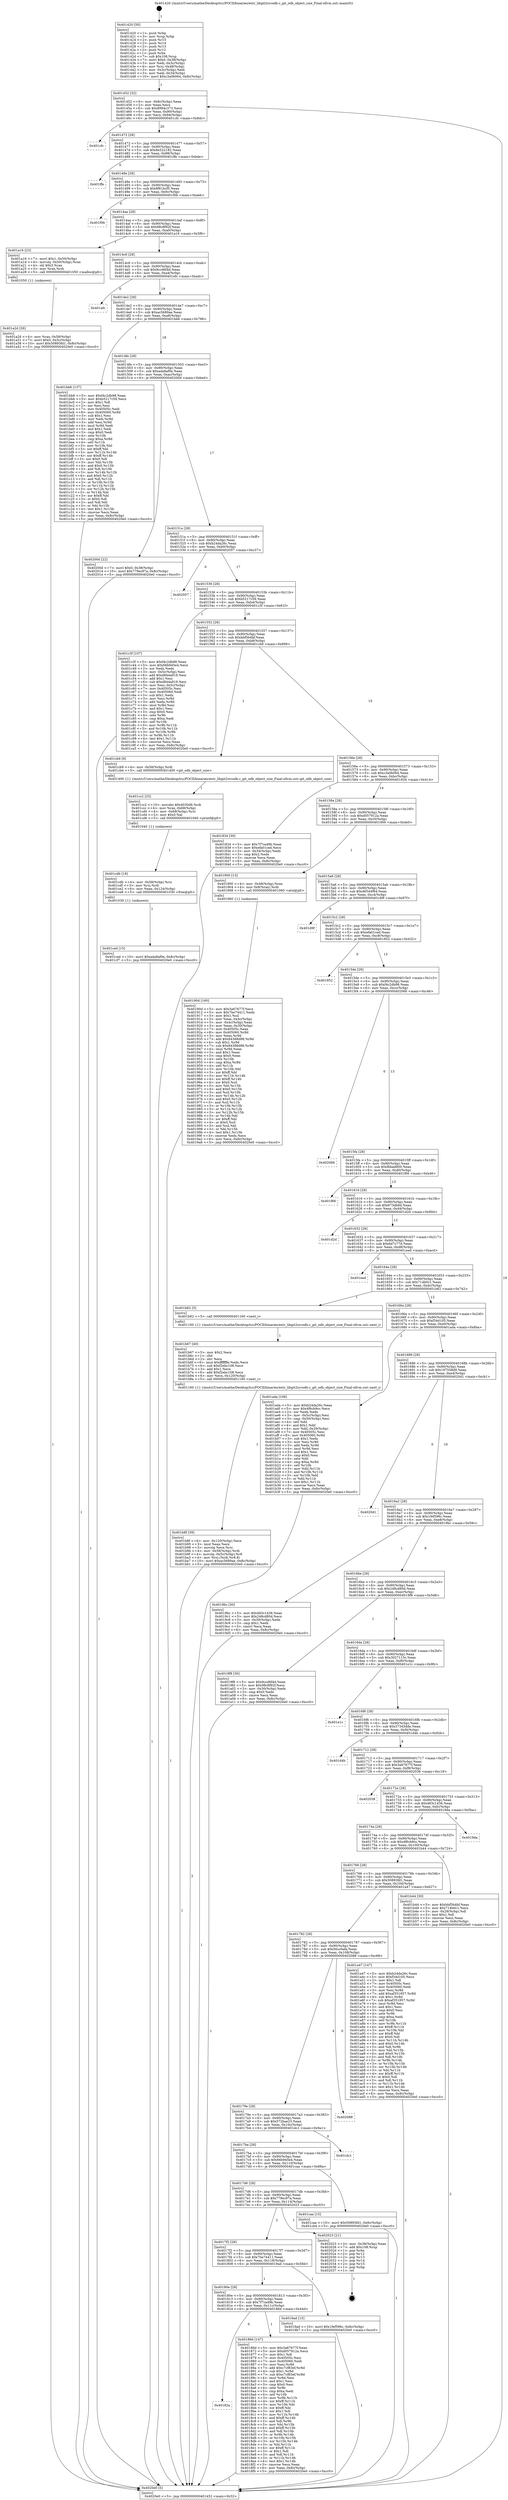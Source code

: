 digraph "0x401420" {
  label = "0x401420 (/mnt/c/Users/mathe/Desktop/tcc/POCII/binaries/extr_libgit2srcodb.c_git_odb_object_size_Final-ollvm.out::main(0))"
  labelloc = "t"
  node[shape=record]

  Entry [label="",width=0.3,height=0.3,shape=circle,fillcolor=black,style=filled]
  "0x401452" [label="{
     0x401452 [32]\l
     | [instrs]\l
     &nbsp;&nbsp;0x401452 \<+6\>: mov -0x8c(%rbp),%eax\l
     &nbsp;&nbsp;0x401458 \<+2\>: mov %eax,%ecx\l
     &nbsp;&nbsp;0x40145a \<+6\>: sub $0x8994c373,%ecx\l
     &nbsp;&nbsp;0x401460 \<+6\>: mov %eax,-0x90(%rbp)\l
     &nbsp;&nbsp;0x401466 \<+6\>: mov %ecx,-0x94(%rbp)\l
     &nbsp;&nbsp;0x40146c \<+6\>: je 0000000000401cfc \<main+0x8dc\>\l
  }"]
  "0x401cfc" [label="{
     0x401cfc\l
  }", style=dashed]
  "0x401472" [label="{
     0x401472 [28]\l
     | [instrs]\l
     &nbsp;&nbsp;0x401472 \<+5\>: jmp 0000000000401477 \<main+0x57\>\l
     &nbsp;&nbsp;0x401477 \<+6\>: mov -0x90(%rbp),%eax\l
     &nbsp;&nbsp;0x40147d \<+5\>: sub $0x8e322182,%eax\l
     &nbsp;&nbsp;0x401482 \<+6\>: mov %eax,-0x98(%rbp)\l
     &nbsp;&nbsp;0x401488 \<+6\>: je 0000000000401ffe \<main+0xbde\>\l
  }"]
  Exit [label="",width=0.3,height=0.3,shape=circle,fillcolor=black,style=filled,peripheries=2]
  "0x401ffe" [label="{
     0x401ffe\l
  }", style=dashed]
  "0x40148e" [label="{
     0x40148e [28]\l
     | [instrs]\l
     &nbsp;&nbsp;0x40148e \<+5\>: jmp 0000000000401493 \<main+0x73\>\l
     &nbsp;&nbsp;0x401493 \<+6\>: mov -0x90(%rbp),%eax\l
     &nbsp;&nbsp;0x401499 \<+5\>: sub $0x8f61bcf5,%eax\l
     &nbsp;&nbsp;0x40149e \<+6\>: mov %eax,-0x9c(%rbp)\l
     &nbsp;&nbsp;0x4014a4 \<+6\>: je 0000000000401f0b \<main+0xaeb\>\l
  }"]
  "0x401ced" [label="{
     0x401ced [15]\l
     | [instrs]\l
     &nbsp;&nbsp;0x401ced \<+10\>: movl $0xada8af0e,-0x8c(%rbp)\l
     &nbsp;&nbsp;0x401cf7 \<+5\>: jmp 00000000004020e0 \<main+0xcc0\>\l
  }"]
  "0x401f0b" [label="{
     0x401f0b\l
  }", style=dashed]
  "0x4014aa" [label="{
     0x4014aa [28]\l
     | [instrs]\l
     &nbsp;&nbsp;0x4014aa \<+5\>: jmp 00000000004014af \<main+0x8f\>\l
     &nbsp;&nbsp;0x4014af \<+6\>: mov -0x90(%rbp),%eax\l
     &nbsp;&nbsp;0x4014b5 \<+5\>: sub $0x98c8f92f,%eax\l
     &nbsp;&nbsp;0x4014ba \<+6\>: mov %eax,-0xa0(%rbp)\l
     &nbsp;&nbsp;0x4014c0 \<+6\>: je 0000000000401a16 \<main+0x5f6\>\l
  }"]
  "0x401cdb" [label="{
     0x401cdb [18]\l
     | [instrs]\l
     &nbsp;&nbsp;0x401cdb \<+4\>: mov -0x58(%rbp),%rsi\l
     &nbsp;&nbsp;0x401cdf \<+3\>: mov %rsi,%rdi\l
     &nbsp;&nbsp;0x401ce2 \<+6\>: mov %eax,-0x124(%rbp)\l
     &nbsp;&nbsp;0x401ce8 \<+5\>: call 0000000000401030 \<free@plt\>\l
     | [calls]\l
     &nbsp;&nbsp;0x401030 \{1\} (unknown)\l
  }"]
  "0x401a16" [label="{
     0x401a16 [23]\l
     | [instrs]\l
     &nbsp;&nbsp;0x401a16 \<+7\>: movl $0x1,-0x50(%rbp)\l
     &nbsp;&nbsp;0x401a1d \<+4\>: movslq -0x50(%rbp),%rax\l
     &nbsp;&nbsp;0x401a21 \<+4\>: shl $0x3,%rax\l
     &nbsp;&nbsp;0x401a25 \<+3\>: mov %rax,%rdi\l
     &nbsp;&nbsp;0x401a28 \<+5\>: call 0000000000401050 \<malloc@plt\>\l
     | [calls]\l
     &nbsp;&nbsp;0x401050 \{1\} (unknown)\l
  }"]
  "0x4014c6" [label="{
     0x4014c6 [28]\l
     | [instrs]\l
     &nbsp;&nbsp;0x4014c6 \<+5\>: jmp 00000000004014cb \<main+0xab\>\l
     &nbsp;&nbsp;0x4014cb \<+6\>: mov -0x90(%rbp),%eax\l
     &nbsp;&nbsp;0x4014d1 \<+5\>: sub $0x9ccd6f4d,%eax\l
     &nbsp;&nbsp;0x4014d6 \<+6\>: mov %eax,-0xa4(%rbp)\l
     &nbsp;&nbsp;0x4014dc \<+6\>: je 0000000000401efc \<main+0xadc\>\l
  }"]
  "0x401cc2" [label="{
     0x401cc2 [25]\l
     | [instrs]\l
     &nbsp;&nbsp;0x401cc2 \<+10\>: movabs $0x4030d6,%rdi\l
     &nbsp;&nbsp;0x401ccc \<+4\>: mov %rax,-0x68(%rbp)\l
     &nbsp;&nbsp;0x401cd0 \<+4\>: mov -0x68(%rbp),%rsi\l
     &nbsp;&nbsp;0x401cd4 \<+2\>: mov $0x0,%al\l
     &nbsp;&nbsp;0x401cd6 \<+5\>: call 0000000000401040 \<printf@plt\>\l
     | [calls]\l
     &nbsp;&nbsp;0x401040 \{1\} (unknown)\l
  }"]
  "0x401efc" [label="{
     0x401efc\l
  }", style=dashed]
  "0x4014e2" [label="{
     0x4014e2 [28]\l
     | [instrs]\l
     &nbsp;&nbsp;0x4014e2 \<+5\>: jmp 00000000004014e7 \<main+0xc7\>\l
     &nbsp;&nbsp;0x4014e7 \<+6\>: mov -0x90(%rbp),%eax\l
     &nbsp;&nbsp;0x4014ed \<+5\>: sub $0xac5689ae,%eax\l
     &nbsp;&nbsp;0x4014f2 \<+6\>: mov %eax,-0xa8(%rbp)\l
     &nbsp;&nbsp;0x4014f8 \<+6\>: je 0000000000401bb6 \<main+0x796\>\l
  }"]
  "0x401b8f" [label="{
     0x401b8f [39]\l
     | [instrs]\l
     &nbsp;&nbsp;0x401b8f \<+6\>: mov -0x120(%rbp),%ecx\l
     &nbsp;&nbsp;0x401b95 \<+3\>: imul %eax,%ecx\l
     &nbsp;&nbsp;0x401b98 \<+3\>: movslq %ecx,%rsi\l
     &nbsp;&nbsp;0x401b9b \<+4\>: mov -0x58(%rbp),%rdi\l
     &nbsp;&nbsp;0x401b9f \<+4\>: movslq -0x5c(%rbp),%r8\l
     &nbsp;&nbsp;0x401ba3 \<+4\>: mov %rsi,(%rdi,%r8,8)\l
     &nbsp;&nbsp;0x401ba7 \<+10\>: movl $0xac5689ae,-0x8c(%rbp)\l
     &nbsp;&nbsp;0x401bb1 \<+5\>: jmp 00000000004020e0 \<main+0xcc0\>\l
  }"]
  "0x401bb6" [label="{
     0x401bb6 [137]\l
     | [instrs]\l
     &nbsp;&nbsp;0x401bb6 \<+5\>: mov $0xf4c2db98,%eax\l
     &nbsp;&nbsp;0x401bbb \<+5\>: mov $0xb5217c59,%ecx\l
     &nbsp;&nbsp;0x401bc0 \<+2\>: mov $0x1,%dl\l
     &nbsp;&nbsp;0x401bc2 \<+2\>: xor %esi,%esi\l
     &nbsp;&nbsp;0x401bc4 \<+7\>: mov 0x40505c,%edi\l
     &nbsp;&nbsp;0x401bcb \<+8\>: mov 0x405060,%r8d\l
     &nbsp;&nbsp;0x401bd3 \<+3\>: sub $0x1,%esi\l
     &nbsp;&nbsp;0x401bd6 \<+3\>: mov %edi,%r9d\l
     &nbsp;&nbsp;0x401bd9 \<+3\>: add %esi,%r9d\l
     &nbsp;&nbsp;0x401bdc \<+4\>: imul %r9d,%edi\l
     &nbsp;&nbsp;0x401be0 \<+3\>: and $0x1,%edi\l
     &nbsp;&nbsp;0x401be3 \<+3\>: cmp $0x0,%edi\l
     &nbsp;&nbsp;0x401be6 \<+4\>: sete %r10b\l
     &nbsp;&nbsp;0x401bea \<+4\>: cmp $0xa,%r8d\l
     &nbsp;&nbsp;0x401bee \<+4\>: setl %r11b\l
     &nbsp;&nbsp;0x401bf2 \<+3\>: mov %r10b,%bl\l
     &nbsp;&nbsp;0x401bf5 \<+3\>: xor $0xff,%bl\l
     &nbsp;&nbsp;0x401bf8 \<+3\>: mov %r11b,%r14b\l
     &nbsp;&nbsp;0x401bfb \<+4\>: xor $0xff,%r14b\l
     &nbsp;&nbsp;0x401bff \<+3\>: xor $0x0,%dl\l
     &nbsp;&nbsp;0x401c02 \<+3\>: mov %bl,%r15b\l
     &nbsp;&nbsp;0x401c05 \<+4\>: and $0x0,%r15b\l
     &nbsp;&nbsp;0x401c09 \<+3\>: and %dl,%r10b\l
     &nbsp;&nbsp;0x401c0c \<+3\>: mov %r14b,%r12b\l
     &nbsp;&nbsp;0x401c0f \<+4\>: and $0x0,%r12b\l
     &nbsp;&nbsp;0x401c13 \<+3\>: and %dl,%r11b\l
     &nbsp;&nbsp;0x401c16 \<+3\>: or %r10b,%r15b\l
     &nbsp;&nbsp;0x401c19 \<+3\>: or %r11b,%r12b\l
     &nbsp;&nbsp;0x401c1c \<+3\>: xor %r12b,%r15b\l
     &nbsp;&nbsp;0x401c1f \<+3\>: or %r14b,%bl\l
     &nbsp;&nbsp;0x401c22 \<+3\>: xor $0xff,%bl\l
     &nbsp;&nbsp;0x401c25 \<+3\>: or $0x0,%dl\l
     &nbsp;&nbsp;0x401c28 \<+2\>: and %dl,%bl\l
     &nbsp;&nbsp;0x401c2a \<+3\>: or %bl,%r15b\l
     &nbsp;&nbsp;0x401c2d \<+4\>: test $0x1,%r15b\l
     &nbsp;&nbsp;0x401c31 \<+3\>: cmovne %ecx,%eax\l
     &nbsp;&nbsp;0x401c34 \<+6\>: mov %eax,-0x8c(%rbp)\l
     &nbsp;&nbsp;0x401c3a \<+5\>: jmp 00000000004020e0 \<main+0xcc0\>\l
  }"]
  "0x4014fe" [label="{
     0x4014fe [28]\l
     | [instrs]\l
     &nbsp;&nbsp;0x4014fe \<+5\>: jmp 0000000000401503 \<main+0xe3\>\l
     &nbsp;&nbsp;0x401503 \<+6\>: mov -0x90(%rbp),%eax\l
     &nbsp;&nbsp;0x401509 \<+5\>: sub $0xada8af0e,%eax\l
     &nbsp;&nbsp;0x40150e \<+6\>: mov %eax,-0xac(%rbp)\l
     &nbsp;&nbsp;0x401514 \<+6\>: je 000000000040200d \<main+0xbed\>\l
  }"]
  "0x401b67" [label="{
     0x401b67 [40]\l
     | [instrs]\l
     &nbsp;&nbsp;0x401b67 \<+5\>: mov $0x2,%ecx\l
     &nbsp;&nbsp;0x401b6c \<+1\>: cltd\l
     &nbsp;&nbsp;0x401b6d \<+2\>: idiv %ecx\l
     &nbsp;&nbsp;0x401b6f \<+6\>: imul $0xfffffffe,%edx,%ecx\l
     &nbsp;&nbsp;0x401b75 \<+6\>: sub $0xf2ebc108,%ecx\l
     &nbsp;&nbsp;0x401b7b \<+3\>: add $0x1,%ecx\l
     &nbsp;&nbsp;0x401b7e \<+6\>: add $0xf2ebc108,%ecx\l
     &nbsp;&nbsp;0x401b84 \<+6\>: mov %ecx,-0x120(%rbp)\l
     &nbsp;&nbsp;0x401b8a \<+5\>: call 0000000000401160 \<next_i\>\l
     | [calls]\l
     &nbsp;&nbsp;0x401160 \{1\} (/mnt/c/Users/mathe/Desktop/tcc/POCII/binaries/extr_libgit2srcodb.c_git_odb_object_size_Final-ollvm.out::next_i)\l
  }"]
  "0x40200d" [label="{
     0x40200d [22]\l
     | [instrs]\l
     &nbsp;&nbsp;0x40200d \<+7\>: movl $0x0,-0x38(%rbp)\l
     &nbsp;&nbsp;0x402014 \<+10\>: movl $0x779ec97a,-0x8c(%rbp)\l
     &nbsp;&nbsp;0x40201e \<+5\>: jmp 00000000004020e0 \<main+0xcc0\>\l
  }"]
  "0x40151a" [label="{
     0x40151a [28]\l
     | [instrs]\l
     &nbsp;&nbsp;0x40151a \<+5\>: jmp 000000000040151f \<main+0xff\>\l
     &nbsp;&nbsp;0x40151f \<+6\>: mov -0x90(%rbp),%eax\l
     &nbsp;&nbsp;0x401525 \<+5\>: sub $0xb24da26c,%eax\l
     &nbsp;&nbsp;0x40152a \<+6\>: mov %eax,-0xb0(%rbp)\l
     &nbsp;&nbsp;0x401530 \<+6\>: je 0000000000402057 \<main+0xc37\>\l
  }"]
  "0x401a2d" [label="{
     0x401a2d [26]\l
     | [instrs]\l
     &nbsp;&nbsp;0x401a2d \<+4\>: mov %rax,-0x58(%rbp)\l
     &nbsp;&nbsp;0x401a31 \<+7\>: movl $0x0,-0x5c(%rbp)\l
     &nbsp;&nbsp;0x401a38 \<+10\>: movl $0x50893fd1,-0x8c(%rbp)\l
     &nbsp;&nbsp;0x401a42 \<+5\>: jmp 00000000004020e0 \<main+0xcc0\>\l
  }"]
  "0x402057" [label="{
     0x402057\l
  }", style=dashed]
  "0x401536" [label="{
     0x401536 [28]\l
     | [instrs]\l
     &nbsp;&nbsp;0x401536 \<+5\>: jmp 000000000040153b \<main+0x11b\>\l
     &nbsp;&nbsp;0x40153b \<+6\>: mov -0x90(%rbp),%eax\l
     &nbsp;&nbsp;0x401541 \<+5\>: sub $0xb5217c59,%eax\l
     &nbsp;&nbsp;0x401546 \<+6\>: mov %eax,-0xb4(%rbp)\l
     &nbsp;&nbsp;0x40154c \<+6\>: je 0000000000401c3f \<main+0x81f\>\l
  }"]
  "0x40190d" [label="{
     0x40190d [160]\l
     | [instrs]\l
     &nbsp;&nbsp;0x40190d \<+5\>: mov $0x3a67677f,%ecx\l
     &nbsp;&nbsp;0x401912 \<+5\>: mov $0x7be74411,%edx\l
     &nbsp;&nbsp;0x401917 \<+3\>: mov $0x1,%sil\l
     &nbsp;&nbsp;0x40191a \<+3\>: mov %eax,-0x4c(%rbp)\l
     &nbsp;&nbsp;0x40191d \<+3\>: mov -0x4c(%rbp),%eax\l
     &nbsp;&nbsp;0x401920 \<+3\>: mov %eax,-0x30(%rbp)\l
     &nbsp;&nbsp;0x401923 \<+7\>: mov 0x40505c,%eax\l
     &nbsp;&nbsp;0x40192a \<+8\>: mov 0x405060,%r8d\l
     &nbsp;&nbsp;0x401932 \<+3\>: mov %eax,%r9d\l
     &nbsp;&nbsp;0x401935 \<+7\>: add $0x84388d88,%r9d\l
     &nbsp;&nbsp;0x40193c \<+4\>: sub $0x1,%r9d\l
     &nbsp;&nbsp;0x401940 \<+7\>: sub $0x84388d88,%r9d\l
     &nbsp;&nbsp;0x401947 \<+4\>: imul %r9d,%eax\l
     &nbsp;&nbsp;0x40194b \<+3\>: and $0x1,%eax\l
     &nbsp;&nbsp;0x40194e \<+3\>: cmp $0x0,%eax\l
     &nbsp;&nbsp;0x401951 \<+4\>: sete %r10b\l
     &nbsp;&nbsp;0x401955 \<+4\>: cmp $0xa,%r8d\l
     &nbsp;&nbsp;0x401959 \<+4\>: setl %r11b\l
     &nbsp;&nbsp;0x40195d \<+3\>: mov %r10b,%bl\l
     &nbsp;&nbsp;0x401960 \<+3\>: xor $0xff,%bl\l
     &nbsp;&nbsp;0x401963 \<+3\>: mov %r11b,%r14b\l
     &nbsp;&nbsp;0x401966 \<+4\>: xor $0xff,%r14b\l
     &nbsp;&nbsp;0x40196a \<+4\>: xor $0x0,%sil\l
     &nbsp;&nbsp;0x40196e \<+3\>: mov %bl,%r15b\l
     &nbsp;&nbsp;0x401971 \<+4\>: and $0x0,%r15b\l
     &nbsp;&nbsp;0x401975 \<+3\>: and %sil,%r10b\l
     &nbsp;&nbsp;0x401978 \<+3\>: mov %r14b,%r12b\l
     &nbsp;&nbsp;0x40197b \<+4\>: and $0x0,%r12b\l
     &nbsp;&nbsp;0x40197f \<+3\>: and %sil,%r11b\l
     &nbsp;&nbsp;0x401982 \<+3\>: or %r10b,%r15b\l
     &nbsp;&nbsp;0x401985 \<+3\>: or %r11b,%r12b\l
     &nbsp;&nbsp;0x401988 \<+3\>: xor %r12b,%r15b\l
     &nbsp;&nbsp;0x40198b \<+3\>: or %r14b,%bl\l
     &nbsp;&nbsp;0x40198e \<+3\>: xor $0xff,%bl\l
     &nbsp;&nbsp;0x401991 \<+4\>: or $0x0,%sil\l
     &nbsp;&nbsp;0x401995 \<+3\>: and %sil,%bl\l
     &nbsp;&nbsp;0x401998 \<+3\>: or %bl,%r15b\l
     &nbsp;&nbsp;0x40199b \<+4\>: test $0x1,%r15b\l
     &nbsp;&nbsp;0x40199f \<+3\>: cmovne %edx,%ecx\l
     &nbsp;&nbsp;0x4019a2 \<+6\>: mov %ecx,-0x8c(%rbp)\l
     &nbsp;&nbsp;0x4019a8 \<+5\>: jmp 00000000004020e0 \<main+0xcc0\>\l
  }"]
  "0x401c3f" [label="{
     0x401c3f [107]\l
     | [instrs]\l
     &nbsp;&nbsp;0x401c3f \<+5\>: mov $0xf4c2db98,%eax\l
     &nbsp;&nbsp;0x401c44 \<+5\>: mov $0x66b945e4,%ecx\l
     &nbsp;&nbsp;0x401c49 \<+2\>: xor %edx,%edx\l
     &nbsp;&nbsp;0x401c4b \<+3\>: mov -0x5c(%rbp),%esi\l
     &nbsp;&nbsp;0x401c4e \<+6\>: add $0xd844a919,%esi\l
     &nbsp;&nbsp;0x401c54 \<+3\>: add $0x1,%esi\l
     &nbsp;&nbsp;0x401c57 \<+6\>: sub $0xd844a919,%esi\l
     &nbsp;&nbsp;0x401c5d \<+3\>: mov %esi,-0x5c(%rbp)\l
     &nbsp;&nbsp;0x401c60 \<+7\>: mov 0x40505c,%esi\l
     &nbsp;&nbsp;0x401c67 \<+7\>: mov 0x405060,%edi\l
     &nbsp;&nbsp;0x401c6e \<+3\>: sub $0x1,%edx\l
     &nbsp;&nbsp;0x401c71 \<+3\>: mov %esi,%r8d\l
     &nbsp;&nbsp;0x401c74 \<+3\>: add %edx,%r8d\l
     &nbsp;&nbsp;0x401c77 \<+4\>: imul %r8d,%esi\l
     &nbsp;&nbsp;0x401c7b \<+3\>: and $0x1,%esi\l
     &nbsp;&nbsp;0x401c7e \<+3\>: cmp $0x0,%esi\l
     &nbsp;&nbsp;0x401c81 \<+4\>: sete %r9b\l
     &nbsp;&nbsp;0x401c85 \<+3\>: cmp $0xa,%edi\l
     &nbsp;&nbsp;0x401c88 \<+4\>: setl %r10b\l
     &nbsp;&nbsp;0x401c8c \<+3\>: mov %r9b,%r11b\l
     &nbsp;&nbsp;0x401c8f \<+3\>: and %r10b,%r11b\l
     &nbsp;&nbsp;0x401c92 \<+3\>: xor %r10b,%r9b\l
     &nbsp;&nbsp;0x401c95 \<+3\>: or %r9b,%r11b\l
     &nbsp;&nbsp;0x401c98 \<+4\>: test $0x1,%r11b\l
     &nbsp;&nbsp;0x401c9c \<+3\>: cmovne %ecx,%eax\l
     &nbsp;&nbsp;0x401c9f \<+6\>: mov %eax,-0x8c(%rbp)\l
     &nbsp;&nbsp;0x401ca5 \<+5\>: jmp 00000000004020e0 \<main+0xcc0\>\l
  }"]
  "0x401552" [label="{
     0x401552 [28]\l
     | [instrs]\l
     &nbsp;&nbsp;0x401552 \<+5\>: jmp 0000000000401557 \<main+0x137\>\l
     &nbsp;&nbsp;0x401557 \<+6\>: mov -0x90(%rbp),%eax\l
     &nbsp;&nbsp;0x40155d \<+5\>: sub $0xbbf5b4bf,%eax\l
     &nbsp;&nbsp;0x401562 \<+6\>: mov %eax,-0xb8(%rbp)\l
     &nbsp;&nbsp;0x401568 \<+6\>: je 0000000000401cb9 \<main+0x899\>\l
  }"]
  "0x40182a" [label="{
     0x40182a\l
  }", style=dashed]
  "0x401cb9" [label="{
     0x401cb9 [9]\l
     | [instrs]\l
     &nbsp;&nbsp;0x401cb9 \<+4\>: mov -0x58(%rbp),%rdi\l
     &nbsp;&nbsp;0x401cbd \<+5\>: call 0000000000401400 \<git_odb_object_size\>\l
     | [calls]\l
     &nbsp;&nbsp;0x401400 \{1\} (/mnt/c/Users/mathe/Desktop/tcc/POCII/binaries/extr_libgit2srcodb.c_git_odb_object_size_Final-ollvm.out::git_odb_object_size)\l
  }"]
  "0x40156e" [label="{
     0x40156e [28]\l
     | [instrs]\l
     &nbsp;&nbsp;0x40156e \<+5\>: jmp 0000000000401573 \<main+0x153\>\l
     &nbsp;&nbsp;0x401573 \<+6\>: mov -0x90(%rbp),%eax\l
     &nbsp;&nbsp;0x401579 \<+5\>: sub $0xc3a0b064,%eax\l
     &nbsp;&nbsp;0x40157e \<+6\>: mov %eax,-0xbc(%rbp)\l
     &nbsp;&nbsp;0x401584 \<+6\>: je 0000000000401834 \<main+0x414\>\l
  }"]
  "0x40186d" [label="{
     0x40186d [147]\l
     | [instrs]\l
     &nbsp;&nbsp;0x40186d \<+5\>: mov $0x3a67677f,%eax\l
     &nbsp;&nbsp;0x401872 \<+5\>: mov $0xd057912a,%ecx\l
     &nbsp;&nbsp;0x401877 \<+2\>: mov $0x1,%dl\l
     &nbsp;&nbsp;0x401879 \<+7\>: mov 0x40505c,%esi\l
     &nbsp;&nbsp;0x401880 \<+7\>: mov 0x405060,%edi\l
     &nbsp;&nbsp;0x401887 \<+3\>: mov %esi,%r8d\l
     &nbsp;&nbsp;0x40188a \<+7\>: add $0xc7cf83ef,%r8d\l
     &nbsp;&nbsp;0x401891 \<+4\>: sub $0x1,%r8d\l
     &nbsp;&nbsp;0x401895 \<+7\>: sub $0xc7cf83ef,%r8d\l
     &nbsp;&nbsp;0x40189c \<+4\>: imul %r8d,%esi\l
     &nbsp;&nbsp;0x4018a0 \<+3\>: and $0x1,%esi\l
     &nbsp;&nbsp;0x4018a3 \<+3\>: cmp $0x0,%esi\l
     &nbsp;&nbsp;0x4018a6 \<+4\>: sete %r9b\l
     &nbsp;&nbsp;0x4018aa \<+3\>: cmp $0xa,%edi\l
     &nbsp;&nbsp;0x4018ad \<+4\>: setl %r10b\l
     &nbsp;&nbsp;0x4018b1 \<+3\>: mov %r9b,%r11b\l
     &nbsp;&nbsp;0x4018b4 \<+4\>: xor $0xff,%r11b\l
     &nbsp;&nbsp;0x4018b8 \<+3\>: mov %r10b,%bl\l
     &nbsp;&nbsp;0x4018bb \<+3\>: xor $0xff,%bl\l
     &nbsp;&nbsp;0x4018be \<+3\>: xor $0x1,%dl\l
     &nbsp;&nbsp;0x4018c1 \<+3\>: mov %r11b,%r14b\l
     &nbsp;&nbsp;0x4018c4 \<+4\>: and $0xff,%r14b\l
     &nbsp;&nbsp;0x4018c8 \<+3\>: and %dl,%r9b\l
     &nbsp;&nbsp;0x4018cb \<+3\>: mov %bl,%r15b\l
     &nbsp;&nbsp;0x4018ce \<+4\>: and $0xff,%r15b\l
     &nbsp;&nbsp;0x4018d2 \<+3\>: and %dl,%r10b\l
     &nbsp;&nbsp;0x4018d5 \<+3\>: or %r9b,%r14b\l
     &nbsp;&nbsp;0x4018d8 \<+3\>: or %r10b,%r15b\l
     &nbsp;&nbsp;0x4018db \<+3\>: xor %r15b,%r14b\l
     &nbsp;&nbsp;0x4018de \<+3\>: or %bl,%r11b\l
     &nbsp;&nbsp;0x4018e1 \<+4\>: xor $0xff,%r11b\l
     &nbsp;&nbsp;0x4018e5 \<+3\>: or $0x1,%dl\l
     &nbsp;&nbsp;0x4018e8 \<+3\>: and %dl,%r11b\l
     &nbsp;&nbsp;0x4018eb \<+3\>: or %r11b,%r14b\l
     &nbsp;&nbsp;0x4018ee \<+4\>: test $0x1,%r14b\l
     &nbsp;&nbsp;0x4018f2 \<+3\>: cmovne %ecx,%eax\l
     &nbsp;&nbsp;0x4018f5 \<+6\>: mov %eax,-0x8c(%rbp)\l
     &nbsp;&nbsp;0x4018fb \<+5\>: jmp 00000000004020e0 \<main+0xcc0\>\l
  }"]
  "0x401834" [label="{
     0x401834 [30]\l
     | [instrs]\l
     &nbsp;&nbsp;0x401834 \<+5\>: mov $0x7f7ca49b,%eax\l
     &nbsp;&nbsp;0x401839 \<+5\>: mov $0xefa01ced,%ecx\l
     &nbsp;&nbsp;0x40183e \<+3\>: mov -0x34(%rbp),%edx\l
     &nbsp;&nbsp;0x401841 \<+3\>: cmp $0x2,%edx\l
     &nbsp;&nbsp;0x401844 \<+3\>: cmovne %ecx,%eax\l
     &nbsp;&nbsp;0x401847 \<+6\>: mov %eax,-0x8c(%rbp)\l
     &nbsp;&nbsp;0x40184d \<+5\>: jmp 00000000004020e0 \<main+0xcc0\>\l
  }"]
  "0x40158a" [label="{
     0x40158a [28]\l
     | [instrs]\l
     &nbsp;&nbsp;0x40158a \<+5\>: jmp 000000000040158f \<main+0x16f\>\l
     &nbsp;&nbsp;0x40158f \<+6\>: mov -0x90(%rbp),%eax\l
     &nbsp;&nbsp;0x401595 \<+5\>: sub $0xd057912a,%eax\l
     &nbsp;&nbsp;0x40159a \<+6\>: mov %eax,-0xc0(%rbp)\l
     &nbsp;&nbsp;0x4015a0 \<+6\>: je 0000000000401900 \<main+0x4e0\>\l
  }"]
  "0x4020e0" [label="{
     0x4020e0 [5]\l
     | [instrs]\l
     &nbsp;&nbsp;0x4020e0 \<+5\>: jmp 0000000000401452 \<main+0x32\>\l
  }"]
  "0x401420" [label="{
     0x401420 [50]\l
     | [instrs]\l
     &nbsp;&nbsp;0x401420 \<+1\>: push %rbp\l
     &nbsp;&nbsp;0x401421 \<+3\>: mov %rsp,%rbp\l
     &nbsp;&nbsp;0x401424 \<+2\>: push %r15\l
     &nbsp;&nbsp;0x401426 \<+2\>: push %r14\l
     &nbsp;&nbsp;0x401428 \<+2\>: push %r13\l
     &nbsp;&nbsp;0x40142a \<+2\>: push %r12\l
     &nbsp;&nbsp;0x40142c \<+1\>: push %rbx\l
     &nbsp;&nbsp;0x40142d \<+7\>: sub $0x108,%rsp\l
     &nbsp;&nbsp;0x401434 \<+7\>: movl $0x0,-0x38(%rbp)\l
     &nbsp;&nbsp;0x40143b \<+3\>: mov %edi,-0x3c(%rbp)\l
     &nbsp;&nbsp;0x40143e \<+4\>: mov %rsi,-0x48(%rbp)\l
     &nbsp;&nbsp;0x401442 \<+3\>: mov -0x3c(%rbp),%edi\l
     &nbsp;&nbsp;0x401445 \<+3\>: mov %edi,-0x34(%rbp)\l
     &nbsp;&nbsp;0x401448 \<+10\>: movl $0xc3a0b064,-0x8c(%rbp)\l
  }"]
  "0x40180e" [label="{
     0x40180e [28]\l
     | [instrs]\l
     &nbsp;&nbsp;0x40180e \<+5\>: jmp 0000000000401813 \<main+0x3f3\>\l
     &nbsp;&nbsp;0x401813 \<+6\>: mov -0x90(%rbp),%eax\l
     &nbsp;&nbsp;0x401819 \<+5\>: sub $0x7f7ca49b,%eax\l
     &nbsp;&nbsp;0x40181e \<+6\>: mov %eax,-0x11c(%rbp)\l
     &nbsp;&nbsp;0x401824 \<+6\>: je 000000000040186d \<main+0x44d\>\l
  }"]
  "0x401900" [label="{
     0x401900 [13]\l
     | [instrs]\l
     &nbsp;&nbsp;0x401900 \<+4\>: mov -0x48(%rbp),%rax\l
     &nbsp;&nbsp;0x401904 \<+4\>: mov 0x8(%rax),%rdi\l
     &nbsp;&nbsp;0x401908 \<+5\>: call 0000000000401060 \<atoi@plt\>\l
     | [calls]\l
     &nbsp;&nbsp;0x401060 \{1\} (unknown)\l
  }"]
  "0x4015a6" [label="{
     0x4015a6 [28]\l
     | [instrs]\l
     &nbsp;&nbsp;0x4015a6 \<+5\>: jmp 00000000004015ab \<main+0x18b\>\l
     &nbsp;&nbsp;0x4015ab \<+6\>: mov -0x90(%rbp),%eax\l
     &nbsp;&nbsp;0x4015b1 \<+5\>: sub $0xd6544f84,%eax\l
     &nbsp;&nbsp;0x4015b6 \<+6\>: mov %eax,-0xc4(%rbp)\l
     &nbsp;&nbsp;0x4015bc \<+6\>: je 0000000000401d9f \<main+0x97f\>\l
  }"]
  "0x4019ad" [label="{
     0x4019ad [15]\l
     | [instrs]\l
     &nbsp;&nbsp;0x4019ad \<+10\>: movl $0x1fef596c,-0x8c(%rbp)\l
     &nbsp;&nbsp;0x4019b7 \<+5\>: jmp 00000000004020e0 \<main+0xcc0\>\l
  }"]
  "0x401d9f" [label="{
     0x401d9f\l
  }", style=dashed]
  "0x4015c2" [label="{
     0x4015c2 [28]\l
     | [instrs]\l
     &nbsp;&nbsp;0x4015c2 \<+5\>: jmp 00000000004015c7 \<main+0x1a7\>\l
     &nbsp;&nbsp;0x4015c7 \<+6\>: mov -0x90(%rbp),%eax\l
     &nbsp;&nbsp;0x4015cd \<+5\>: sub $0xefa01ced,%eax\l
     &nbsp;&nbsp;0x4015d2 \<+6\>: mov %eax,-0xc8(%rbp)\l
     &nbsp;&nbsp;0x4015d8 \<+6\>: je 0000000000401852 \<main+0x432\>\l
  }"]
  "0x4017f2" [label="{
     0x4017f2 [28]\l
     | [instrs]\l
     &nbsp;&nbsp;0x4017f2 \<+5\>: jmp 00000000004017f7 \<main+0x3d7\>\l
     &nbsp;&nbsp;0x4017f7 \<+6\>: mov -0x90(%rbp),%eax\l
     &nbsp;&nbsp;0x4017fd \<+5\>: sub $0x7be74411,%eax\l
     &nbsp;&nbsp;0x401802 \<+6\>: mov %eax,-0x118(%rbp)\l
     &nbsp;&nbsp;0x401808 \<+6\>: je 00000000004019ad \<main+0x58d\>\l
  }"]
  "0x401852" [label="{
     0x401852\l
  }", style=dashed]
  "0x4015de" [label="{
     0x4015de [28]\l
     | [instrs]\l
     &nbsp;&nbsp;0x4015de \<+5\>: jmp 00000000004015e3 \<main+0x1c3\>\l
     &nbsp;&nbsp;0x4015e3 \<+6\>: mov -0x90(%rbp),%eax\l
     &nbsp;&nbsp;0x4015e9 \<+5\>: sub $0xf4c2db98,%eax\l
     &nbsp;&nbsp;0x4015ee \<+6\>: mov %eax,-0xcc(%rbp)\l
     &nbsp;&nbsp;0x4015f4 \<+6\>: je 0000000000402066 \<main+0xc46\>\l
  }"]
  "0x402023" [label="{
     0x402023 [21]\l
     | [instrs]\l
     &nbsp;&nbsp;0x402023 \<+3\>: mov -0x38(%rbp),%eax\l
     &nbsp;&nbsp;0x402026 \<+7\>: add $0x108,%rsp\l
     &nbsp;&nbsp;0x40202d \<+1\>: pop %rbx\l
     &nbsp;&nbsp;0x40202e \<+2\>: pop %r12\l
     &nbsp;&nbsp;0x402030 \<+2\>: pop %r13\l
     &nbsp;&nbsp;0x402032 \<+2\>: pop %r14\l
     &nbsp;&nbsp;0x402034 \<+2\>: pop %r15\l
     &nbsp;&nbsp;0x402036 \<+1\>: pop %rbp\l
     &nbsp;&nbsp;0x402037 \<+1\>: ret\l
  }"]
  "0x402066" [label="{
     0x402066\l
  }", style=dashed]
  "0x4015fa" [label="{
     0x4015fa [28]\l
     | [instrs]\l
     &nbsp;&nbsp;0x4015fa \<+5\>: jmp 00000000004015ff \<main+0x1df\>\l
     &nbsp;&nbsp;0x4015ff \<+6\>: mov -0x90(%rbp),%eax\l
     &nbsp;&nbsp;0x401605 \<+5\>: sub $0xfbbad800,%eax\l
     &nbsp;&nbsp;0x40160a \<+6\>: mov %eax,-0xd0(%rbp)\l
     &nbsp;&nbsp;0x401610 \<+6\>: je 0000000000401f66 \<main+0xb46\>\l
  }"]
  "0x4017d6" [label="{
     0x4017d6 [28]\l
     | [instrs]\l
     &nbsp;&nbsp;0x4017d6 \<+5\>: jmp 00000000004017db \<main+0x3bb\>\l
     &nbsp;&nbsp;0x4017db \<+6\>: mov -0x90(%rbp),%eax\l
     &nbsp;&nbsp;0x4017e1 \<+5\>: sub $0x779ec97a,%eax\l
     &nbsp;&nbsp;0x4017e6 \<+6\>: mov %eax,-0x114(%rbp)\l
     &nbsp;&nbsp;0x4017ec \<+6\>: je 0000000000402023 \<main+0xc03\>\l
  }"]
  "0x401f66" [label="{
     0x401f66\l
  }", style=dashed]
  "0x401616" [label="{
     0x401616 [28]\l
     | [instrs]\l
     &nbsp;&nbsp;0x401616 \<+5\>: jmp 000000000040161b \<main+0x1fb\>\l
     &nbsp;&nbsp;0x40161b \<+6\>: mov -0x90(%rbp),%eax\l
     &nbsp;&nbsp;0x401621 \<+5\>: sub $0x673db6d,%eax\l
     &nbsp;&nbsp;0x401626 \<+6\>: mov %eax,-0xd4(%rbp)\l
     &nbsp;&nbsp;0x40162c \<+6\>: je 0000000000401d2d \<main+0x90d\>\l
  }"]
  "0x401caa" [label="{
     0x401caa [15]\l
     | [instrs]\l
     &nbsp;&nbsp;0x401caa \<+10\>: movl $0x50893fd1,-0x8c(%rbp)\l
     &nbsp;&nbsp;0x401cb4 \<+5\>: jmp 00000000004020e0 \<main+0xcc0\>\l
  }"]
  "0x401d2d" [label="{
     0x401d2d\l
  }", style=dashed]
  "0x401632" [label="{
     0x401632 [28]\l
     | [instrs]\l
     &nbsp;&nbsp;0x401632 \<+5\>: jmp 0000000000401637 \<main+0x217\>\l
     &nbsp;&nbsp;0x401637 \<+6\>: mov -0x90(%rbp),%eax\l
     &nbsp;&nbsp;0x40163d \<+5\>: sub $0x6d7c77d,%eax\l
     &nbsp;&nbsp;0x401642 \<+6\>: mov %eax,-0xd8(%rbp)\l
     &nbsp;&nbsp;0x401648 \<+6\>: je 0000000000401eed \<main+0xacd\>\l
  }"]
  "0x4017ba" [label="{
     0x4017ba [28]\l
     | [instrs]\l
     &nbsp;&nbsp;0x4017ba \<+5\>: jmp 00000000004017bf \<main+0x39f\>\l
     &nbsp;&nbsp;0x4017bf \<+6\>: mov -0x90(%rbp),%eax\l
     &nbsp;&nbsp;0x4017c5 \<+5\>: sub $0x66b945e4,%eax\l
     &nbsp;&nbsp;0x4017ca \<+6\>: mov %eax,-0x110(%rbp)\l
     &nbsp;&nbsp;0x4017d0 \<+6\>: je 0000000000401caa \<main+0x88a\>\l
  }"]
  "0x401eed" [label="{
     0x401eed\l
  }", style=dashed]
  "0x40164e" [label="{
     0x40164e [28]\l
     | [instrs]\l
     &nbsp;&nbsp;0x40164e \<+5\>: jmp 0000000000401653 \<main+0x233\>\l
     &nbsp;&nbsp;0x401653 \<+6\>: mov -0x90(%rbp),%eax\l
     &nbsp;&nbsp;0x401659 \<+5\>: sub $0x714b0c1,%eax\l
     &nbsp;&nbsp;0x40165e \<+6\>: mov %eax,-0xdc(%rbp)\l
     &nbsp;&nbsp;0x401664 \<+6\>: je 0000000000401b62 \<main+0x742\>\l
  }"]
  "0x401dc1" [label="{
     0x401dc1\l
  }", style=dashed]
  "0x401b62" [label="{
     0x401b62 [5]\l
     | [instrs]\l
     &nbsp;&nbsp;0x401b62 \<+5\>: call 0000000000401160 \<next_i\>\l
     | [calls]\l
     &nbsp;&nbsp;0x401160 \{1\} (/mnt/c/Users/mathe/Desktop/tcc/POCII/binaries/extr_libgit2srcodb.c_git_odb_object_size_Final-ollvm.out::next_i)\l
  }"]
  "0x40166a" [label="{
     0x40166a [28]\l
     | [instrs]\l
     &nbsp;&nbsp;0x40166a \<+5\>: jmp 000000000040166f \<main+0x24f\>\l
     &nbsp;&nbsp;0x40166f \<+6\>: mov -0x90(%rbp),%eax\l
     &nbsp;&nbsp;0x401675 \<+5\>: sub $0xf34d105,%eax\l
     &nbsp;&nbsp;0x40167a \<+6\>: mov %eax,-0xe0(%rbp)\l
     &nbsp;&nbsp;0x401680 \<+6\>: je 0000000000401ada \<main+0x6ba\>\l
  }"]
  "0x40179e" [label="{
     0x40179e [28]\l
     | [instrs]\l
     &nbsp;&nbsp;0x40179e \<+5\>: jmp 00000000004017a3 \<main+0x383\>\l
     &nbsp;&nbsp;0x4017a3 \<+6\>: mov -0x90(%rbp),%eax\l
     &nbsp;&nbsp;0x4017a9 \<+5\>: sub $0x572bae23,%eax\l
     &nbsp;&nbsp;0x4017ae \<+6\>: mov %eax,-0x10c(%rbp)\l
     &nbsp;&nbsp;0x4017b4 \<+6\>: je 0000000000401dc1 \<main+0x9a1\>\l
  }"]
  "0x401ada" [label="{
     0x401ada [106]\l
     | [instrs]\l
     &nbsp;&nbsp;0x401ada \<+5\>: mov $0xb24da26c,%eax\l
     &nbsp;&nbsp;0x401adf \<+5\>: mov $0x4f6cb9cc,%ecx\l
     &nbsp;&nbsp;0x401ae4 \<+2\>: xor %edx,%edx\l
     &nbsp;&nbsp;0x401ae6 \<+3\>: mov -0x5c(%rbp),%esi\l
     &nbsp;&nbsp;0x401ae9 \<+3\>: cmp -0x50(%rbp),%esi\l
     &nbsp;&nbsp;0x401aec \<+4\>: setl %dil\l
     &nbsp;&nbsp;0x401af0 \<+4\>: and $0x1,%dil\l
     &nbsp;&nbsp;0x401af4 \<+4\>: mov %dil,-0x29(%rbp)\l
     &nbsp;&nbsp;0x401af8 \<+7\>: mov 0x40505c,%esi\l
     &nbsp;&nbsp;0x401aff \<+8\>: mov 0x405060,%r8d\l
     &nbsp;&nbsp;0x401b07 \<+3\>: sub $0x1,%edx\l
     &nbsp;&nbsp;0x401b0a \<+3\>: mov %esi,%r9d\l
     &nbsp;&nbsp;0x401b0d \<+3\>: add %edx,%r9d\l
     &nbsp;&nbsp;0x401b10 \<+4\>: imul %r9d,%esi\l
     &nbsp;&nbsp;0x401b14 \<+3\>: and $0x1,%esi\l
     &nbsp;&nbsp;0x401b17 \<+3\>: cmp $0x0,%esi\l
     &nbsp;&nbsp;0x401b1a \<+4\>: sete %dil\l
     &nbsp;&nbsp;0x401b1e \<+4\>: cmp $0xa,%r8d\l
     &nbsp;&nbsp;0x401b22 \<+4\>: setl %r10b\l
     &nbsp;&nbsp;0x401b26 \<+3\>: mov %dil,%r11b\l
     &nbsp;&nbsp;0x401b29 \<+3\>: and %r10b,%r11b\l
     &nbsp;&nbsp;0x401b2c \<+3\>: xor %r10b,%dil\l
     &nbsp;&nbsp;0x401b2f \<+3\>: or %dil,%r11b\l
     &nbsp;&nbsp;0x401b32 \<+4\>: test $0x1,%r11b\l
     &nbsp;&nbsp;0x401b36 \<+3\>: cmovne %ecx,%eax\l
     &nbsp;&nbsp;0x401b39 \<+6\>: mov %eax,-0x8c(%rbp)\l
     &nbsp;&nbsp;0x401b3f \<+5\>: jmp 00000000004020e0 \<main+0xcc0\>\l
  }"]
  "0x401686" [label="{
     0x401686 [28]\l
     | [instrs]\l
     &nbsp;&nbsp;0x401686 \<+5\>: jmp 000000000040168b \<main+0x26b\>\l
     &nbsp;&nbsp;0x40168b \<+6\>: mov -0x90(%rbp),%eax\l
     &nbsp;&nbsp;0x401691 \<+5\>: sub $0x197558d9,%eax\l
     &nbsp;&nbsp;0x401696 \<+6\>: mov %eax,-0xe4(%rbp)\l
     &nbsp;&nbsp;0x40169c \<+6\>: je 00000000004020d1 \<main+0xcb1\>\l
  }"]
  "0x402088" [label="{
     0x402088\l
  }", style=dashed]
  "0x4020d1" [label="{
     0x4020d1\l
  }", style=dashed]
  "0x4016a2" [label="{
     0x4016a2 [28]\l
     | [instrs]\l
     &nbsp;&nbsp;0x4016a2 \<+5\>: jmp 00000000004016a7 \<main+0x287\>\l
     &nbsp;&nbsp;0x4016a7 \<+6\>: mov -0x90(%rbp),%eax\l
     &nbsp;&nbsp;0x4016ad \<+5\>: sub $0x1fef596c,%eax\l
     &nbsp;&nbsp;0x4016b2 \<+6\>: mov %eax,-0xe8(%rbp)\l
     &nbsp;&nbsp;0x4016b8 \<+6\>: je 00000000004019bc \<main+0x59c\>\l
  }"]
  "0x401782" [label="{
     0x401782 [28]\l
     | [instrs]\l
     &nbsp;&nbsp;0x401782 \<+5\>: jmp 0000000000401787 \<main+0x367\>\l
     &nbsp;&nbsp;0x401787 \<+6\>: mov -0x90(%rbp),%eax\l
     &nbsp;&nbsp;0x40178d \<+5\>: sub $0x56cc0afa,%eax\l
     &nbsp;&nbsp;0x401792 \<+6\>: mov %eax,-0x108(%rbp)\l
     &nbsp;&nbsp;0x401798 \<+6\>: je 0000000000402088 \<main+0xc68\>\l
  }"]
  "0x4019bc" [label="{
     0x4019bc [30]\l
     | [instrs]\l
     &nbsp;&nbsp;0x4019bc \<+5\>: mov $0x483c1436,%eax\l
     &nbsp;&nbsp;0x4019c1 \<+5\>: mov $0x248cd80d,%ecx\l
     &nbsp;&nbsp;0x4019c6 \<+3\>: mov -0x30(%rbp),%edx\l
     &nbsp;&nbsp;0x4019c9 \<+3\>: cmp $0x1,%edx\l
     &nbsp;&nbsp;0x4019cc \<+3\>: cmovl %ecx,%eax\l
     &nbsp;&nbsp;0x4019cf \<+6\>: mov %eax,-0x8c(%rbp)\l
     &nbsp;&nbsp;0x4019d5 \<+5\>: jmp 00000000004020e0 \<main+0xcc0\>\l
  }"]
  "0x4016be" [label="{
     0x4016be [28]\l
     | [instrs]\l
     &nbsp;&nbsp;0x4016be \<+5\>: jmp 00000000004016c3 \<main+0x2a3\>\l
     &nbsp;&nbsp;0x4016c3 \<+6\>: mov -0x90(%rbp),%eax\l
     &nbsp;&nbsp;0x4016c9 \<+5\>: sub $0x248cd80d,%eax\l
     &nbsp;&nbsp;0x4016ce \<+6\>: mov %eax,-0xec(%rbp)\l
     &nbsp;&nbsp;0x4016d4 \<+6\>: je 00000000004019f8 \<main+0x5d8\>\l
  }"]
  "0x401a47" [label="{
     0x401a47 [147]\l
     | [instrs]\l
     &nbsp;&nbsp;0x401a47 \<+5\>: mov $0xb24da26c,%eax\l
     &nbsp;&nbsp;0x401a4c \<+5\>: mov $0xf34d105,%ecx\l
     &nbsp;&nbsp;0x401a51 \<+2\>: mov $0x1,%dl\l
     &nbsp;&nbsp;0x401a53 \<+7\>: mov 0x40505c,%esi\l
     &nbsp;&nbsp;0x401a5a \<+7\>: mov 0x405060,%edi\l
     &nbsp;&nbsp;0x401a61 \<+3\>: mov %esi,%r8d\l
     &nbsp;&nbsp;0x401a64 \<+7\>: add $0xaf351857,%r8d\l
     &nbsp;&nbsp;0x401a6b \<+4\>: sub $0x1,%r8d\l
     &nbsp;&nbsp;0x401a6f \<+7\>: sub $0xaf351857,%r8d\l
     &nbsp;&nbsp;0x401a76 \<+4\>: imul %r8d,%esi\l
     &nbsp;&nbsp;0x401a7a \<+3\>: and $0x1,%esi\l
     &nbsp;&nbsp;0x401a7d \<+3\>: cmp $0x0,%esi\l
     &nbsp;&nbsp;0x401a80 \<+4\>: sete %r9b\l
     &nbsp;&nbsp;0x401a84 \<+3\>: cmp $0xa,%edi\l
     &nbsp;&nbsp;0x401a87 \<+4\>: setl %r10b\l
     &nbsp;&nbsp;0x401a8b \<+3\>: mov %r9b,%r11b\l
     &nbsp;&nbsp;0x401a8e \<+4\>: xor $0xff,%r11b\l
     &nbsp;&nbsp;0x401a92 \<+3\>: mov %r10b,%bl\l
     &nbsp;&nbsp;0x401a95 \<+3\>: xor $0xff,%bl\l
     &nbsp;&nbsp;0x401a98 \<+3\>: xor $0x0,%dl\l
     &nbsp;&nbsp;0x401a9b \<+3\>: mov %r11b,%r14b\l
     &nbsp;&nbsp;0x401a9e \<+4\>: and $0x0,%r14b\l
     &nbsp;&nbsp;0x401aa2 \<+3\>: and %dl,%r9b\l
     &nbsp;&nbsp;0x401aa5 \<+3\>: mov %bl,%r15b\l
     &nbsp;&nbsp;0x401aa8 \<+4\>: and $0x0,%r15b\l
     &nbsp;&nbsp;0x401aac \<+3\>: and %dl,%r10b\l
     &nbsp;&nbsp;0x401aaf \<+3\>: or %r9b,%r14b\l
     &nbsp;&nbsp;0x401ab2 \<+3\>: or %r10b,%r15b\l
     &nbsp;&nbsp;0x401ab5 \<+3\>: xor %r15b,%r14b\l
     &nbsp;&nbsp;0x401ab8 \<+3\>: or %bl,%r11b\l
     &nbsp;&nbsp;0x401abb \<+4\>: xor $0xff,%r11b\l
     &nbsp;&nbsp;0x401abf \<+3\>: or $0x0,%dl\l
     &nbsp;&nbsp;0x401ac2 \<+3\>: and %dl,%r11b\l
     &nbsp;&nbsp;0x401ac5 \<+3\>: or %r11b,%r14b\l
     &nbsp;&nbsp;0x401ac8 \<+4\>: test $0x1,%r14b\l
     &nbsp;&nbsp;0x401acc \<+3\>: cmovne %ecx,%eax\l
     &nbsp;&nbsp;0x401acf \<+6\>: mov %eax,-0x8c(%rbp)\l
     &nbsp;&nbsp;0x401ad5 \<+5\>: jmp 00000000004020e0 \<main+0xcc0\>\l
  }"]
  "0x4019f8" [label="{
     0x4019f8 [30]\l
     | [instrs]\l
     &nbsp;&nbsp;0x4019f8 \<+5\>: mov $0x9ccd6f4d,%eax\l
     &nbsp;&nbsp;0x4019fd \<+5\>: mov $0x98c8f92f,%ecx\l
     &nbsp;&nbsp;0x401a02 \<+3\>: mov -0x30(%rbp),%edx\l
     &nbsp;&nbsp;0x401a05 \<+3\>: cmp $0x0,%edx\l
     &nbsp;&nbsp;0x401a08 \<+3\>: cmove %ecx,%eax\l
     &nbsp;&nbsp;0x401a0b \<+6\>: mov %eax,-0x8c(%rbp)\l
     &nbsp;&nbsp;0x401a11 \<+5\>: jmp 00000000004020e0 \<main+0xcc0\>\l
  }"]
  "0x4016da" [label="{
     0x4016da [28]\l
     | [instrs]\l
     &nbsp;&nbsp;0x4016da \<+5\>: jmp 00000000004016df \<main+0x2bf\>\l
     &nbsp;&nbsp;0x4016df \<+6\>: mov -0x90(%rbp),%eax\l
     &nbsp;&nbsp;0x4016e5 \<+5\>: sub $0x3027115c,%eax\l
     &nbsp;&nbsp;0x4016ea \<+6\>: mov %eax,-0xf0(%rbp)\l
     &nbsp;&nbsp;0x4016f0 \<+6\>: je 0000000000401e1c \<main+0x9fc\>\l
  }"]
  "0x401766" [label="{
     0x401766 [28]\l
     | [instrs]\l
     &nbsp;&nbsp;0x401766 \<+5\>: jmp 000000000040176b \<main+0x34b\>\l
     &nbsp;&nbsp;0x40176b \<+6\>: mov -0x90(%rbp),%eax\l
     &nbsp;&nbsp;0x401771 \<+5\>: sub $0x50893fd1,%eax\l
     &nbsp;&nbsp;0x401776 \<+6\>: mov %eax,-0x104(%rbp)\l
     &nbsp;&nbsp;0x40177c \<+6\>: je 0000000000401a47 \<main+0x627\>\l
  }"]
  "0x401e1c" [label="{
     0x401e1c\l
  }", style=dashed]
  "0x4016f6" [label="{
     0x4016f6 [28]\l
     | [instrs]\l
     &nbsp;&nbsp;0x4016f6 \<+5\>: jmp 00000000004016fb \<main+0x2db\>\l
     &nbsp;&nbsp;0x4016fb \<+6\>: mov -0x90(%rbp),%eax\l
     &nbsp;&nbsp;0x401701 \<+5\>: sub $0x37345dde,%eax\l
     &nbsp;&nbsp;0x401706 \<+6\>: mov %eax,-0xf4(%rbp)\l
     &nbsp;&nbsp;0x40170c \<+6\>: je 0000000000401d4b \<main+0x92b\>\l
  }"]
  "0x401b44" [label="{
     0x401b44 [30]\l
     | [instrs]\l
     &nbsp;&nbsp;0x401b44 \<+5\>: mov $0xbbf5b4bf,%eax\l
     &nbsp;&nbsp;0x401b49 \<+5\>: mov $0x714b0c1,%ecx\l
     &nbsp;&nbsp;0x401b4e \<+3\>: mov -0x29(%rbp),%dl\l
     &nbsp;&nbsp;0x401b51 \<+3\>: test $0x1,%dl\l
     &nbsp;&nbsp;0x401b54 \<+3\>: cmovne %ecx,%eax\l
     &nbsp;&nbsp;0x401b57 \<+6\>: mov %eax,-0x8c(%rbp)\l
     &nbsp;&nbsp;0x401b5d \<+5\>: jmp 00000000004020e0 \<main+0xcc0\>\l
  }"]
  "0x401d4b" [label="{
     0x401d4b\l
  }", style=dashed]
  "0x401712" [label="{
     0x401712 [28]\l
     | [instrs]\l
     &nbsp;&nbsp;0x401712 \<+5\>: jmp 0000000000401717 \<main+0x2f7\>\l
     &nbsp;&nbsp;0x401717 \<+6\>: mov -0x90(%rbp),%eax\l
     &nbsp;&nbsp;0x40171d \<+5\>: sub $0x3a67677f,%eax\l
     &nbsp;&nbsp;0x401722 \<+6\>: mov %eax,-0xf8(%rbp)\l
     &nbsp;&nbsp;0x401728 \<+6\>: je 0000000000402038 \<main+0xc18\>\l
  }"]
  "0x40174a" [label="{
     0x40174a [28]\l
     | [instrs]\l
     &nbsp;&nbsp;0x40174a \<+5\>: jmp 000000000040174f \<main+0x32f\>\l
     &nbsp;&nbsp;0x40174f \<+6\>: mov -0x90(%rbp),%eax\l
     &nbsp;&nbsp;0x401755 \<+5\>: sub $0x4f6cb9cc,%eax\l
     &nbsp;&nbsp;0x40175a \<+6\>: mov %eax,-0x100(%rbp)\l
     &nbsp;&nbsp;0x401760 \<+6\>: je 0000000000401b44 \<main+0x724\>\l
  }"]
  "0x402038" [label="{
     0x402038\l
  }", style=dashed]
  "0x40172e" [label="{
     0x40172e [28]\l
     | [instrs]\l
     &nbsp;&nbsp;0x40172e \<+5\>: jmp 0000000000401733 \<main+0x313\>\l
     &nbsp;&nbsp;0x401733 \<+6\>: mov -0x90(%rbp),%eax\l
     &nbsp;&nbsp;0x401739 \<+5\>: sub $0x483c1436,%eax\l
     &nbsp;&nbsp;0x40173e \<+6\>: mov %eax,-0xfc(%rbp)\l
     &nbsp;&nbsp;0x401744 \<+6\>: je 00000000004019da \<main+0x5ba\>\l
  }"]
  "0x4019da" [label="{
     0x4019da\l
  }", style=dashed]
  Entry -> "0x401420" [label=" 1"]
  "0x401452" -> "0x401cfc" [label=" 0"]
  "0x401452" -> "0x401472" [label=" 20"]
  "0x402023" -> Exit [label=" 1"]
  "0x401472" -> "0x401ffe" [label=" 0"]
  "0x401472" -> "0x40148e" [label=" 20"]
  "0x40200d" -> "0x4020e0" [label=" 1"]
  "0x40148e" -> "0x401f0b" [label=" 0"]
  "0x40148e" -> "0x4014aa" [label=" 20"]
  "0x401ced" -> "0x4020e0" [label=" 1"]
  "0x4014aa" -> "0x401a16" [label=" 1"]
  "0x4014aa" -> "0x4014c6" [label=" 19"]
  "0x401cdb" -> "0x401ced" [label=" 1"]
  "0x4014c6" -> "0x401efc" [label=" 0"]
  "0x4014c6" -> "0x4014e2" [label=" 19"]
  "0x401cc2" -> "0x401cdb" [label=" 1"]
  "0x4014e2" -> "0x401bb6" [label=" 1"]
  "0x4014e2" -> "0x4014fe" [label=" 18"]
  "0x401cb9" -> "0x401cc2" [label=" 1"]
  "0x4014fe" -> "0x40200d" [label=" 1"]
  "0x4014fe" -> "0x40151a" [label=" 17"]
  "0x401caa" -> "0x4020e0" [label=" 1"]
  "0x40151a" -> "0x402057" [label=" 0"]
  "0x40151a" -> "0x401536" [label=" 17"]
  "0x401c3f" -> "0x4020e0" [label=" 1"]
  "0x401536" -> "0x401c3f" [label=" 1"]
  "0x401536" -> "0x401552" [label=" 16"]
  "0x401bb6" -> "0x4020e0" [label=" 1"]
  "0x401552" -> "0x401cb9" [label=" 1"]
  "0x401552" -> "0x40156e" [label=" 15"]
  "0x401b8f" -> "0x4020e0" [label=" 1"]
  "0x40156e" -> "0x401834" [label=" 1"]
  "0x40156e" -> "0x40158a" [label=" 14"]
  "0x401834" -> "0x4020e0" [label=" 1"]
  "0x401420" -> "0x401452" [label=" 1"]
  "0x4020e0" -> "0x401452" [label=" 19"]
  "0x401b67" -> "0x401b8f" [label=" 1"]
  "0x40158a" -> "0x401900" [label=" 1"]
  "0x40158a" -> "0x4015a6" [label=" 13"]
  "0x401b44" -> "0x4020e0" [label=" 2"]
  "0x4015a6" -> "0x401d9f" [label=" 0"]
  "0x4015a6" -> "0x4015c2" [label=" 13"]
  "0x401ada" -> "0x4020e0" [label=" 2"]
  "0x4015c2" -> "0x401852" [label=" 0"]
  "0x4015c2" -> "0x4015de" [label=" 13"]
  "0x401a2d" -> "0x4020e0" [label=" 1"]
  "0x4015de" -> "0x402066" [label=" 0"]
  "0x4015de" -> "0x4015fa" [label=" 13"]
  "0x401a16" -> "0x401a2d" [label=" 1"]
  "0x4015fa" -> "0x401f66" [label=" 0"]
  "0x4015fa" -> "0x401616" [label=" 13"]
  "0x4019bc" -> "0x4020e0" [label=" 1"]
  "0x401616" -> "0x401d2d" [label=" 0"]
  "0x401616" -> "0x401632" [label=" 13"]
  "0x4019ad" -> "0x4020e0" [label=" 1"]
  "0x401632" -> "0x401eed" [label=" 0"]
  "0x401632" -> "0x40164e" [label=" 13"]
  "0x401900" -> "0x40190d" [label=" 1"]
  "0x40164e" -> "0x401b62" [label=" 1"]
  "0x40164e" -> "0x40166a" [label=" 12"]
  "0x40186d" -> "0x4020e0" [label=" 1"]
  "0x40166a" -> "0x401ada" [label=" 2"]
  "0x40166a" -> "0x401686" [label=" 10"]
  "0x40180e" -> "0x40186d" [label=" 1"]
  "0x401686" -> "0x4020d1" [label=" 0"]
  "0x401686" -> "0x4016a2" [label=" 10"]
  "0x401b62" -> "0x401b67" [label=" 1"]
  "0x4016a2" -> "0x4019bc" [label=" 1"]
  "0x4016a2" -> "0x4016be" [label=" 9"]
  "0x4017f2" -> "0x4019ad" [label=" 1"]
  "0x4016be" -> "0x4019f8" [label=" 1"]
  "0x4016be" -> "0x4016da" [label=" 8"]
  "0x401a47" -> "0x4020e0" [label=" 2"]
  "0x4016da" -> "0x401e1c" [label=" 0"]
  "0x4016da" -> "0x4016f6" [label=" 8"]
  "0x4017d6" -> "0x402023" [label=" 1"]
  "0x4016f6" -> "0x401d4b" [label=" 0"]
  "0x4016f6" -> "0x401712" [label=" 8"]
  "0x4019f8" -> "0x4020e0" [label=" 1"]
  "0x401712" -> "0x402038" [label=" 0"]
  "0x401712" -> "0x40172e" [label=" 8"]
  "0x4017ba" -> "0x401caa" [label=" 1"]
  "0x40172e" -> "0x4019da" [label=" 0"]
  "0x40172e" -> "0x40174a" [label=" 8"]
  "0x4017ba" -> "0x4017d6" [label=" 3"]
  "0x40174a" -> "0x401b44" [label=" 2"]
  "0x40174a" -> "0x401766" [label=" 6"]
  "0x4017d6" -> "0x4017f2" [label=" 2"]
  "0x401766" -> "0x401a47" [label=" 2"]
  "0x401766" -> "0x401782" [label=" 4"]
  "0x4017f2" -> "0x40180e" [label=" 1"]
  "0x401782" -> "0x402088" [label=" 0"]
  "0x401782" -> "0x40179e" [label=" 4"]
  "0x40180e" -> "0x40182a" [label=" 0"]
  "0x40179e" -> "0x401dc1" [label=" 0"]
  "0x40179e" -> "0x4017ba" [label=" 4"]
  "0x40190d" -> "0x4020e0" [label=" 1"]
}

